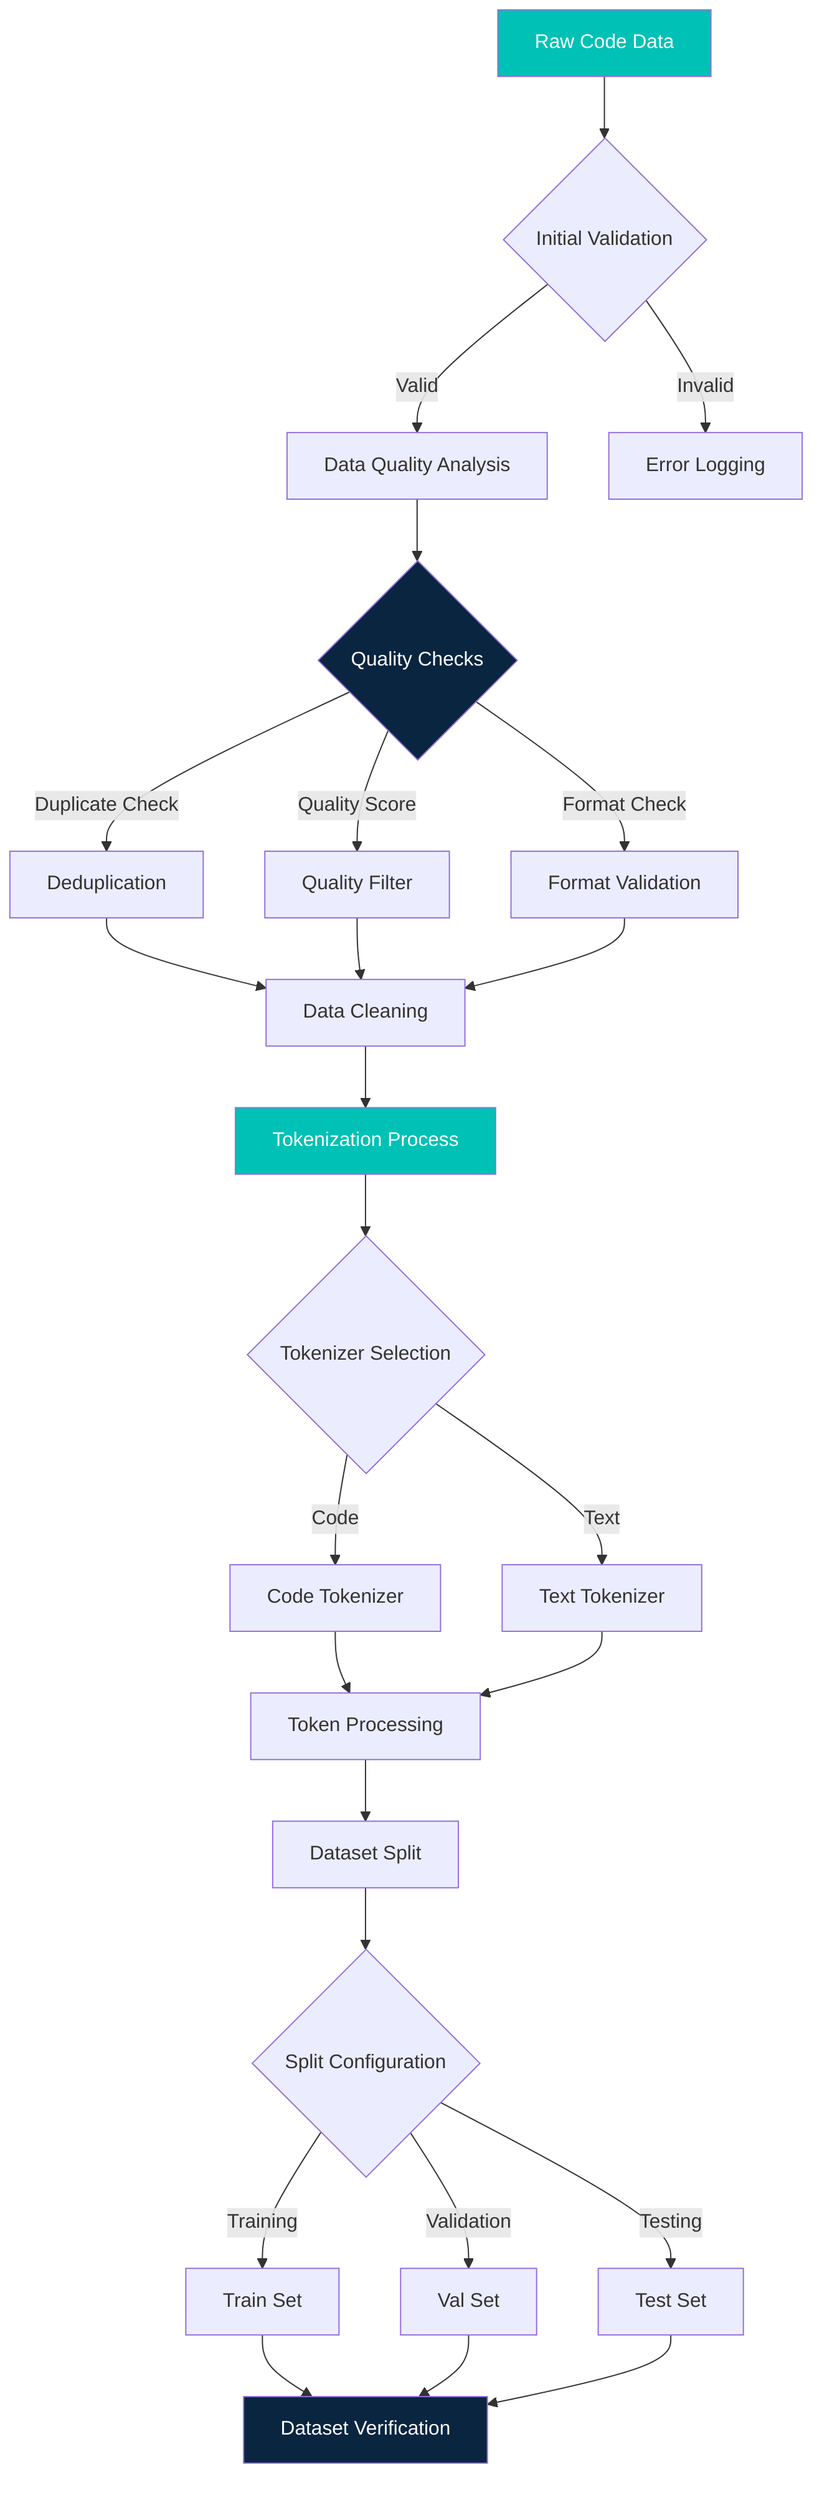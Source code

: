 flowchart TD
    A[Raw Code Data] --> B{Initial Validation}
    B -->|Valid| C[Data Quality Analysis]
    B -->|Invalid| D[Error Logging]
    
    C --> E{Quality Checks}
    E -->|Duplicate Check| F[Deduplication]
    E -->|Quality Score| G[Quality Filter]
    E -->|Format Check| H[Format Validation]
    
    F --> I[Data Cleaning]
    G --> I
    H --> I
    
    I --> J[Tokenization Process]
    J --> K{Tokenizer Selection}
    K -->|Code| L[Code Tokenizer]
    K -->|Text| M[Text Tokenizer]
    
    L --> N[Token Processing]
    M --> N
    
    N --> O[Dataset Split]
    O --> P{Split Configuration}
    P -->|Training| Q[Train Set]
    P -->|Validation| R[Val Set]
    P -->|Testing| S[Test Set]
    
    Q --> T[Dataset Verification]
    R --> T
    S --> T
    
    style A fill:#00C1B5,color:white
    style E fill:#0A2540,color:white
    style J fill:#00C1B5,color:white
    style T fill:#0A2540,color:white
